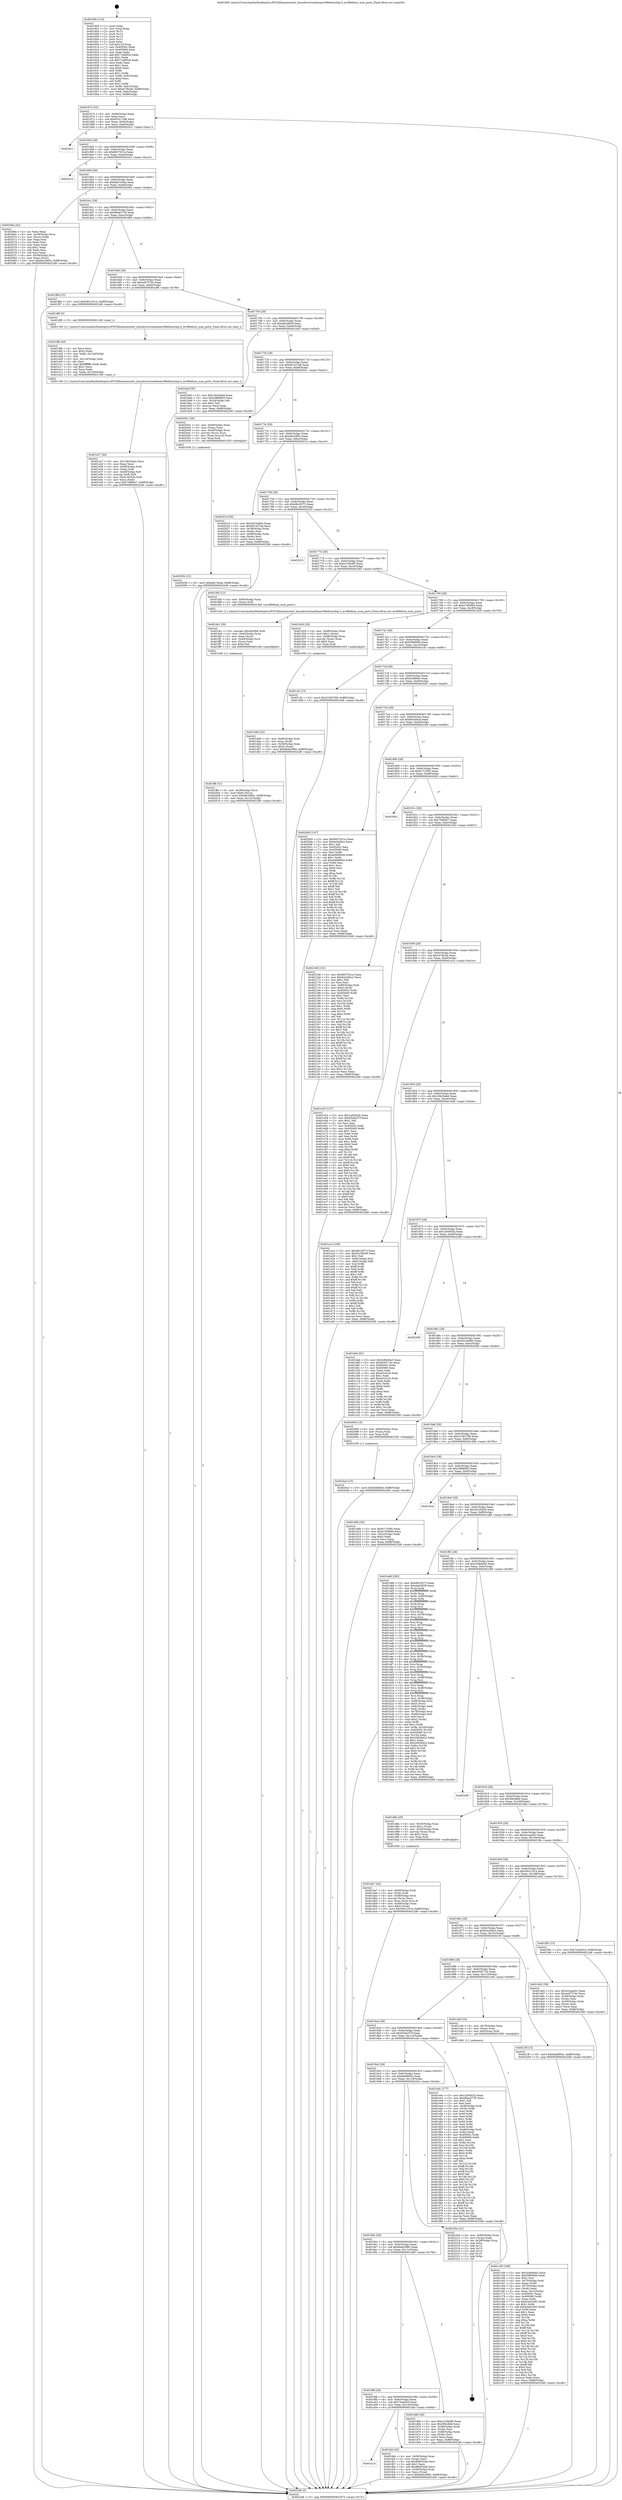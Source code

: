 digraph "0x401600" {
  label = "0x401600 (/mnt/c/Users/mathe/Desktop/tcc/POCII/binaries/extr_linuxdriversnetdsamv88e6xxxchip.h_mv88e6xxx_num_ports_Final-ollvm.out::main(0))"
  labelloc = "t"
  node[shape=record]

  Entry [label="",width=0.3,height=0.3,shape=circle,fillcolor=black,style=filled]
  "0x401674" [label="{
     0x401674 [32]\l
     | [instrs]\l
     &nbsp;&nbsp;0x401674 \<+6\>: mov -0x88(%rbp),%eax\l
     &nbsp;&nbsp;0x40167a \<+2\>: mov %eax,%ecx\l
     &nbsp;&nbsp;0x40167c \<+6\>: sub $0x81817cd8,%ecx\l
     &nbsp;&nbsp;0x401682 \<+6\>: mov %eax,-0x9c(%rbp)\l
     &nbsp;&nbsp;0x401688 \<+6\>: mov %ecx,-0xa0(%rbp)\l
     &nbsp;&nbsp;0x40168e \<+6\>: je 00000000004020c1 \<main+0xac1\>\l
  }"]
  "0x4020c1" [label="{
     0x4020c1\l
  }", style=dashed]
  "0x401694" [label="{
     0x401694 [28]\l
     | [instrs]\l
     &nbsp;&nbsp;0x401694 \<+5\>: jmp 0000000000401699 \<main+0x99\>\l
     &nbsp;&nbsp;0x401699 \<+6\>: mov -0x9c(%rbp),%eax\l
     &nbsp;&nbsp;0x40169f \<+5\>: sub $0x8937021e,%eax\l
     &nbsp;&nbsp;0x4016a4 \<+6\>: mov %eax,-0xa4(%rbp)\l
     &nbsp;&nbsp;0x4016aa \<+6\>: je 00000000004022c2 \<main+0xcc2\>\l
  }"]
  Exit [label="",width=0.3,height=0.3,shape=circle,fillcolor=black,style=filled,peripheries=2]
  "0x4022c2" [label="{
     0x4022c2\l
  }", style=dashed]
  "0x4016b0" [label="{
     0x4016b0 [28]\l
     | [instrs]\l
     &nbsp;&nbsp;0x4016b0 \<+5\>: jmp 00000000004016b5 \<main+0xb5\>\l
     &nbsp;&nbsp;0x4016b5 \<+6\>: mov -0x9c(%rbp),%eax\l
     &nbsp;&nbsp;0x4016bb \<+5\>: sub $0x8ab7a5da,%eax\l
     &nbsp;&nbsp;0x4016c0 \<+6\>: mov %eax,-0xa8(%rbp)\l
     &nbsp;&nbsp;0x4016c6 \<+6\>: je 000000000040206a \<main+0xa6a\>\l
  }"]
  "0x4020a3" [label="{
     0x4020a3 [15]\l
     | [instrs]\l
     &nbsp;&nbsp;0x4020a3 \<+10\>: movl $0xfc5fd6e6,-0x88(%rbp)\l
     &nbsp;&nbsp;0x4020ad \<+5\>: jmp 00000000004022d6 \<main+0xcd6\>\l
  }"]
  "0x40206a" [label="{
     0x40206a [42]\l
     | [instrs]\l
     &nbsp;&nbsp;0x40206a \<+2\>: xor %eax,%eax\l
     &nbsp;&nbsp;0x40206c \<+4\>: mov -0x38(%rbp),%rcx\l
     &nbsp;&nbsp;0x402070 \<+2\>: mov (%rcx),%edx\l
     &nbsp;&nbsp;0x402072 \<+2\>: mov %eax,%esi\l
     &nbsp;&nbsp;0x402074 \<+2\>: sub %edx,%esi\l
     &nbsp;&nbsp;0x402076 \<+2\>: mov %eax,%edx\l
     &nbsp;&nbsp;0x402078 \<+3\>: sub $0x1,%edx\l
     &nbsp;&nbsp;0x40207b \<+2\>: add %edx,%esi\l
     &nbsp;&nbsp;0x40207d \<+2\>: sub %esi,%eax\l
     &nbsp;&nbsp;0x40207f \<+4\>: mov -0x38(%rbp),%rcx\l
     &nbsp;&nbsp;0x402083 \<+2\>: mov %eax,(%rcx)\l
     &nbsp;&nbsp;0x402085 \<+10\>: movl $0xb9c3df5c,-0x88(%rbp)\l
     &nbsp;&nbsp;0x40208f \<+5\>: jmp 00000000004022d6 \<main+0xcd6\>\l
  }"]
  "0x4016cc" [label="{
     0x4016cc [28]\l
     | [instrs]\l
     &nbsp;&nbsp;0x4016cc \<+5\>: jmp 00000000004016d1 \<main+0xd1\>\l
     &nbsp;&nbsp;0x4016d1 \<+6\>: mov -0x9c(%rbp),%eax\l
     &nbsp;&nbsp;0x4016d7 \<+5\>: sub $0x9bea3735,%eax\l
     &nbsp;&nbsp;0x4016dc \<+6\>: mov %eax,-0xac(%rbp)\l
     &nbsp;&nbsp;0x4016e2 \<+6\>: je 0000000000401f8d \<main+0x98d\>\l
  }"]
  "0x40205b" [label="{
     0x40205b [15]\l
     | [instrs]\l
     &nbsp;&nbsp;0x40205b \<+10\>: movl $0x8ab7a5da,-0x88(%rbp)\l
     &nbsp;&nbsp;0x402065 \<+5\>: jmp 00000000004022d6 \<main+0xcd6\>\l
  }"]
  "0x401f8d" [label="{
     0x401f8d [15]\l
     | [instrs]\l
     &nbsp;&nbsp;0x401f8d \<+10\>: movl $0x583c1914,-0x88(%rbp)\l
     &nbsp;&nbsp;0x401f97 \<+5\>: jmp 00000000004022d6 \<main+0xcd6\>\l
  }"]
  "0x4016e8" [label="{
     0x4016e8 [28]\l
     | [instrs]\l
     &nbsp;&nbsp;0x4016e8 \<+5\>: jmp 00000000004016ed \<main+0xed\>\l
     &nbsp;&nbsp;0x4016ed \<+6\>: mov -0x9c(%rbp),%eax\l
     &nbsp;&nbsp;0x4016f3 \<+5\>: sub $0xac8757dc,%eax\l
     &nbsp;&nbsp;0x4016f8 \<+6\>: mov %eax,-0xb0(%rbp)\l
     &nbsp;&nbsp;0x4016fe \<+6\>: je 0000000000401df6 \<main+0x7f6\>\l
  }"]
  "0x401ffe" [label="{
     0x401ffe [31]\l
     | [instrs]\l
     &nbsp;&nbsp;0x401ffe \<+4\>: mov -0x38(%rbp),%rcx\l
     &nbsp;&nbsp;0x402002 \<+6\>: movl $0x0,(%rcx)\l
     &nbsp;&nbsp;0x402008 \<+10\>: movl $0xb9c3df5c,-0x88(%rbp)\l
     &nbsp;&nbsp;0x402012 \<+6\>: mov %eax,-0x12c(%rbp)\l
     &nbsp;&nbsp;0x402018 \<+5\>: jmp 00000000004022d6 \<main+0xcd6\>\l
  }"]
  "0x401df6" [label="{
     0x401df6 [5]\l
     | [instrs]\l
     &nbsp;&nbsp;0x401df6 \<+5\>: call 0000000000401160 \<next_i\>\l
     | [calls]\l
     &nbsp;&nbsp;0x401160 \{1\} (/mnt/c/Users/mathe/Desktop/tcc/POCII/binaries/extr_linuxdriversnetdsamv88e6xxxchip.h_mv88e6xxx_num_ports_Final-ollvm.out::next_i)\l
  }"]
  "0x401704" [label="{
     0x401704 [28]\l
     | [instrs]\l
     &nbsp;&nbsp;0x401704 \<+5\>: jmp 0000000000401709 \<main+0x109\>\l
     &nbsp;&nbsp;0x401709 \<+6\>: mov -0x9c(%rbp),%eax\l
     &nbsp;&nbsp;0x40170f \<+5\>: sub $0xafa2d839,%eax\l
     &nbsp;&nbsp;0x401714 \<+6\>: mov %eax,-0xb4(%rbp)\l
     &nbsp;&nbsp;0x40171a \<+6\>: je 0000000000401baf \<main+0x5af\>\l
  }"]
  "0x401fe1" [label="{
     0x401fe1 [29]\l
     | [instrs]\l
     &nbsp;&nbsp;0x401fe1 \<+10\>: movabs $0x4030b6,%rdi\l
     &nbsp;&nbsp;0x401feb \<+4\>: mov -0x40(%rbp),%rcx\l
     &nbsp;&nbsp;0x401fef \<+2\>: mov %eax,(%rcx)\l
     &nbsp;&nbsp;0x401ff1 \<+4\>: mov -0x40(%rbp),%rcx\l
     &nbsp;&nbsp;0x401ff5 \<+2\>: mov (%rcx),%esi\l
     &nbsp;&nbsp;0x401ff7 \<+2\>: mov $0x0,%al\l
     &nbsp;&nbsp;0x401ff9 \<+5\>: call 0000000000401040 \<printf@plt\>\l
     | [calls]\l
     &nbsp;&nbsp;0x401040 \{1\} (unknown)\l
  }"]
  "0x401baf" [label="{
     0x401baf [30]\l
     | [instrs]\l
     &nbsp;&nbsp;0x401baf \<+5\>: mov $0x16b20abd,%eax\l
     &nbsp;&nbsp;0x401bb4 \<+5\>: mov $0x29886f03,%ecx\l
     &nbsp;&nbsp;0x401bb9 \<+3\>: mov -0x2d(%rbp),%dl\l
     &nbsp;&nbsp;0x401bbc \<+3\>: test $0x1,%dl\l
     &nbsp;&nbsp;0x401bbf \<+3\>: cmovne %ecx,%eax\l
     &nbsp;&nbsp;0x401bc2 \<+6\>: mov %eax,-0x88(%rbp)\l
     &nbsp;&nbsp;0x401bc8 \<+5\>: jmp 00000000004022d6 \<main+0xcd6\>\l
  }"]
  "0x401720" [label="{
     0x401720 [28]\l
     | [instrs]\l
     &nbsp;&nbsp;0x401720 \<+5\>: jmp 0000000000401725 \<main+0x125\>\l
     &nbsp;&nbsp;0x401725 \<+6\>: mov -0x9c(%rbp),%eax\l
     &nbsp;&nbsp;0x40172b \<+5\>: sub $0xb91437a8,%eax\l
     &nbsp;&nbsp;0x401730 \<+6\>: mov %eax,-0xb8(%rbp)\l
     &nbsp;&nbsp;0x401736 \<+6\>: je 0000000000402041 \<main+0xa41\>\l
  }"]
  "0x401a14" [label="{
     0x401a14\l
  }", style=dashed]
  "0x402041" [label="{
     0x402041 [26]\l
     | [instrs]\l
     &nbsp;&nbsp;0x402041 \<+4\>: mov -0x60(%rbp),%rax\l
     &nbsp;&nbsp;0x402045 \<+3\>: mov (%rax),%rax\l
     &nbsp;&nbsp;0x402048 \<+4\>: mov -0x38(%rbp),%rcx\l
     &nbsp;&nbsp;0x40204c \<+3\>: movslq (%rcx),%rcx\l
     &nbsp;&nbsp;0x40204f \<+4\>: mov (%rax,%rcx,8),%rax\l
     &nbsp;&nbsp;0x402053 \<+3\>: mov %rax,%rdi\l
     &nbsp;&nbsp;0x402056 \<+5\>: call 0000000000401030 \<free@plt\>\l
     | [calls]\l
     &nbsp;&nbsp;0x401030 \{1\} (unknown)\l
  }"]
  "0x40173c" [label="{
     0x40173c [28]\l
     | [instrs]\l
     &nbsp;&nbsp;0x40173c \<+5\>: jmp 0000000000401741 \<main+0x141\>\l
     &nbsp;&nbsp;0x401741 \<+6\>: mov -0x9c(%rbp),%eax\l
     &nbsp;&nbsp;0x401747 \<+5\>: sub $0xb9c3df5c,%eax\l
     &nbsp;&nbsp;0x40174c \<+6\>: mov %eax,-0xbc(%rbp)\l
     &nbsp;&nbsp;0x401752 \<+6\>: je 000000000040201d \<main+0xa1d\>\l
  }"]
  "0x401fab" [label="{
     0x401fab [42]\l
     | [instrs]\l
     &nbsp;&nbsp;0x401fab \<+4\>: mov -0x58(%rbp),%rax\l
     &nbsp;&nbsp;0x401faf \<+2\>: mov (%rax),%ecx\l
     &nbsp;&nbsp;0x401fb1 \<+6\>: sub $0xf6b932de,%ecx\l
     &nbsp;&nbsp;0x401fb7 \<+3\>: add $0x1,%ecx\l
     &nbsp;&nbsp;0x401fba \<+6\>: add $0xf6b932de,%ecx\l
     &nbsp;&nbsp;0x401fc0 \<+4\>: mov -0x58(%rbp),%rax\l
     &nbsp;&nbsp;0x401fc4 \<+2\>: mov %ecx,(%rax)\l
     &nbsp;&nbsp;0x401fc6 \<+10\>: movl $0x6bde2960,-0x88(%rbp)\l
     &nbsp;&nbsp;0x401fd0 \<+5\>: jmp 00000000004022d6 \<main+0xcd6\>\l
  }"]
  "0x40201d" [label="{
     0x40201d [36]\l
     | [instrs]\l
     &nbsp;&nbsp;0x40201d \<+5\>: mov $0x2023a683,%eax\l
     &nbsp;&nbsp;0x402022 \<+5\>: mov $0xb91437a8,%ecx\l
     &nbsp;&nbsp;0x402027 \<+4\>: mov -0x38(%rbp),%rdx\l
     &nbsp;&nbsp;0x40202b \<+2\>: mov (%rdx),%esi\l
     &nbsp;&nbsp;0x40202d \<+4\>: mov -0x68(%rbp),%rdx\l
     &nbsp;&nbsp;0x402031 \<+2\>: cmp (%rdx),%esi\l
     &nbsp;&nbsp;0x402033 \<+3\>: cmovl %ecx,%eax\l
     &nbsp;&nbsp;0x402036 \<+6\>: mov %eax,-0x88(%rbp)\l
     &nbsp;&nbsp;0x40203c \<+5\>: jmp 00000000004022d6 \<main+0xcd6\>\l
  }"]
  "0x401758" [label="{
     0x401758 [28]\l
     | [instrs]\l
     &nbsp;&nbsp;0x401758 \<+5\>: jmp 000000000040175d \<main+0x15d\>\l
     &nbsp;&nbsp;0x40175d \<+6\>: mov -0x9c(%rbp),%eax\l
     &nbsp;&nbsp;0x401763 \<+5\>: sub $0xd9c2f373,%eax\l
     &nbsp;&nbsp;0x401768 \<+6\>: mov %eax,-0xc0(%rbp)\l
     &nbsp;&nbsp;0x40176e \<+6\>: je 0000000000402223 \<main+0xc23\>\l
  }"]
  "0x401e27" [label="{
     0x401e27 [44]\l
     | [instrs]\l
     &nbsp;&nbsp;0x401e27 \<+6\>: mov -0x128(%rbp),%ecx\l
     &nbsp;&nbsp;0x401e2d \<+3\>: imul %eax,%ecx\l
     &nbsp;&nbsp;0x401e30 \<+4\>: mov -0x60(%rbp),%rdi\l
     &nbsp;&nbsp;0x401e34 \<+3\>: mov (%rdi),%rdi\l
     &nbsp;&nbsp;0x401e37 \<+4\>: mov -0x58(%rbp),%r8\l
     &nbsp;&nbsp;0x401e3b \<+3\>: movslq (%r8),%r8\l
     &nbsp;&nbsp;0x401e3e \<+4\>: mov (%rdi,%r8,8),%rdi\l
     &nbsp;&nbsp;0x401e42 \<+2\>: mov %ecx,(%rdi)\l
     &nbsp;&nbsp;0x401e44 \<+10\>: movl $0x75880e7,-0x88(%rbp)\l
     &nbsp;&nbsp;0x401e4e \<+5\>: jmp 00000000004022d6 \<main+0xcd6\>\l
  }"]
  "0x402223" [label="{
     0x402223\l
  }", style=dashed]
  "0x401774" [label="{
     0x401774 [28]\l
     | [instrs]\l
     &nbsp;&nbsp;0x401774 \<+5\>: jmp 0000000000401779 \<main+0x179\>\l
     &nbsp;&nbsp;0x401779 \<+6\>: mov -0x9c(%rbp),%eax\l
     &nbsp;&nbsp;0x40177f \<+5\>: sub $0xe120b4f0,%eax\l
     &nbsp;&nbsp;0x401784 \<+6\>: mov %eax,-0xc4(%rbp)\l
     &nbsp;&nbsp;0x40178a \<+6\>: je 0000000000401fd5 \<main+0x9d5\>\l
  }"]
  "0x401dfb" [label="{
     0x401dfb [44]\l
     | [instrs]\l
     &nbsp;&nbsp;0x401dfb \<+2\>: xor %ecx,%ecx\l
     &nbsp;&nbsp;0x401dfd \<+5\>: mov $0x2,%edx\l
     &nbsp;&nbsp;0x401e02 \<+6\>: mov %edx,-0x124(%rbp)\l
     &nbsp;&nbsp;0x401e08 \<+1\>: cltd\l
     &nbsp;&nbsp;0x401e09 \<+6\>: mov -0x124(%rbp),%esi\l
     &nbsp;&nbsp;0x401e0f \<+2\>: idiv %esi\l
     &nbsp;&nbsp;0x401e11 \<+6\>: imul $0xfffffffe,%edx,%edx\l
     &nbsp;&nbsp;0x401e17 \<+3\>: sub $0x1,%ecx\l
     &nbsp;&nbsp;0x401e1a \<+2\>: sub %ecx,%edx\l
     &nbsp;&nbsp;0x401e1c \<+6\>: mov %edx,-0x128(%rbp)\l
     &nbsp;&nbsp;0x401e22 \<+5\>: call 0000000000401160 \<next_i\>\l
     | [calls]\l
     &nbsp;&nbsp;0x401160 \{1\} (/mnt/c/Users/mathe/Desktop/tcc/POCII/binaries/extr_linuxdriversnetdsamv88e6xxxchip.h_mv88e6xxx_num_ports_Final-ollvm.out::next_i)\l
  }"]
  "0x401fd5" [label="{
     0x401fd5 [12]\l
     | [instrs]\l
     &nbsp;&nbsp;0x401fd5 \<+4\>: mov -0x60(%rbp),%rax\l
     &nbsp;&nbsp;0x401fd9 \<+3\>: mov (%rax),%rdi\l
     &nbsp;&nbsp;0x401fdc \<+5\>: call 00000000004015e0 \<mv88e6xxx_num_ports\>\l
     | [calls]\l
     &nbsp;&nbsp;0x4015e0 \{1\} (/mnt/c/Users/mathe/Desktop/tcc/POCII/binaries/extr_linuxdriversnetdsamv88e6xxxchip.h_mv88e6xxx_num_ports_Final-ollvm.out::mv88e6xxx_num_ports)\l
  }"]
  "0x401790" [label="{
     0x401790 [28]\l
     | [instrs]\l
     &nbsp;&nbsp;0x401790 \<+5\>: jmp 0000000000401795 \<main+0x195\>\l
     &nbsp;&nbsp;0x401795 \<+6\>: mov -0x9c(%rbp),%eax\l
     &nbsp;&nbsp;0x40179b \<+5\>: sub $0xe74f3884,%eax\l
     &nbsp;&nbsp;0x4017a0 \<+6\>: mov %eax,-0xc8(%rbp)\l
     &nbsp;&nbsp;0x4017a6 \<+6\>: je 0000000000401d29 \<main+0x729\>\l
  }"]
  "0x401da7" [label="{
     0x401da7 [43]\l
     | [instrs]\l
     &nbsp;&nbsp;0x401da7 \<+4\>: mov -0x60(%rbp),%rdi\l
     &nbsp;&nbsp;0x401dab \<+3\>: mov (%rdi),%rdi\l
     &nbsp;&nbsp;0x401dae \<+4\>: mov -0x58(%rbp),%rcx\l
     &nbsp;&nbsp;0x401db2 \<+3\>: movslq (%rcx),%rcx\l
     &nbsp;&nbsp;0x401db5 \<+4\>: mov %rax,(%rdi,%rcx,8)\l
     &nbsp;&nbsp;0x401db9 \<+4\>: mov -0x48(%rbp),%rax\l
     &nbsp;&nbsp;0x401dbd \<+6\>: movl $0x0,(%rax)\l
     &nbsp;&nbsp;0x401dc3 \<+10\>: movl $0x583c1914,-0x88(%rbp)\l
     &nbsp;&nbsp;0x401dcd \<+5\>: jmp 00000000004022d6 \<main+0xcd6\>\l
  }"]
  "0x401d29" [label="{
     0x401d29 [29]\l
     | [instrs]\l
     &nbsp;&nbsp;0x401d29 \<+4\>: mov -0x68(%rbp),%rax\l
     &nbsp;&nbsp;0x401d2d \<+6\>: movl $0x1,(%rax)\l
     &nbsp;&nbsp;0x401d33 \<+4\>: mov -0x68(%rbp),%rax\l
     &nbsp;&nbsp;0x401d37 \<+3\>: movslq (%rax),%rax\l
     &nbsp;&nbsp;0x401d3a \<+4\>: shl $0x3,%rax\l
     &nbsp;&nbsp;0x401d3e \<+3\>: mov %rax,%rdi\l
     &nbsp;&nbsp;0x401d41 \<+5\>: call 0000000000401050 \<malloc@plt\>\l
     | [calls]\l
     &nbsp;&nbsp;0x401050 \{1\} (unknown)\l
  }"]
  "0x4017ac" [label="{
     0x4017ac [28]\l
     | [instrs]\l
     &nbsp;&nbsp;0x4017ac \<+5\>: jmp 00000000004017b1 \<main+0x1b1\>\l
     &nbsp;&nbsp;0x4017b1 \<+6\>: mov -0x9c(%rbp),%eax\l
     &nbsp;&nbsp;0x4017b7 \<+5\>: sub $0xf3f0666b,%eax\l
     &nbsp;&nbsp;0x4017bc \<+6\>: mov %eax,-0xcc(%rbp)\l
     &nbsp;&nbsp;0x4017c2 \<+6\>: je 0000000000401cfc \<main+0x6fc\>\l
  }"]
  "0x4019f8" [label="{
     0x4019f8 [28]\l
     | [instrs]\l
     &nbsp;&nbsp;0x4019f8 \<+5\>: jmp 00000000004019fd \<main+0x3fd\>\l
     &nbsp;&nbsp;0x4019fd \<+6\>: mov -0x9c(%rbp),%eax\l
     &nbsp;&nbsp;0x401a03 \<+5\>: sub $0x73aa95cf,%eax\l
     &nbsp;&nbsp;0x401a08 \<+6\>: mov %eax,-0x120(%rbp)\l
     &nbsp;&nbsp;0x401a0e \<+6\>: je 0000000000401fab \<main+0x9ab\>\l
  }"]
  "0x401cfc" [label="{
     0x401cfc [15]\l
     | [instrs]\l
     &nbsp;&nbsp;0x401cfc \<+10\>: movl $0x210b3768,-0x88(%rbp)\l
     &nbsp;&nbsp;0x401d06 \<+5\>: jmp 00000000004022d6 \<main+0xcd6\>\l
  }"]
  "0x4017c8" [label="{
     0x4017c8 [28]\l
     | [instrs]\l
     &nbsp;&nbsp;0x4017c8 \<+5\>: jmp 00000000004017cd \<main+0x1cd\>\l
     &nbsp;&nbsp;0x4017cd \<+6\>: mov -0x9c(%rbp),%eax\l
     &nbsp;&nbsp;0x4017d3 \<+5\>: sub $0xfc5fd6e6,%eax\l
     &nbsp;&nbsp;0x4017d8 \<+6\>: mov %eax,-0xd0(%rbp)\l
     &nbsp;&nbsp;0x4017de \<+6\>: je 00000000004020d5 \<main+0xad5\>\l
  }"]
  "0x401d66" [label="{
     0x401d66 [36]\l
     | [instrs]\l
     &nbsp;&nbsp;0x401d66 \<+5\>: mov $0xe120b4f0,%eax\l
     &nbsp;&nbsp;0x401d6b \<+5\>: mov $0x3f6cdbfe,%ecx\l
     &nbsp;&nbsp;0x401d70 \<+4\>: mov -0x58(%rbp),%rdx\l
     &nbsp;&nbsp;0x401d74 \<+2\>: mov (%rdx),%esi\l
     &nbsp;&nbsp;0x401d76 \<+4\>: mov -0x68(%rbp),%rdx\l
     &nbsp;&nbsp;0x401d7a \<+2\>: cmp (%rdx),%esi\l
     &nbsp;&nbsp;0x401d7c \<+3\>: cmovl %ecx,%eax\l
     &nbsp;&nbsp;0x401d7f \<+6\>: mov %eax,-0x88(%rbp)\l
     &nbsp;&nbsp;0x401d85 \<+5\>: jmp 00000000004022d6 \<main+0xcd6\>\l
  }"]
  "0x4020d5" [label="{
     0x4020d5 [147]\l
     | [instrs]\l
     &nbsp;&nbsp;0x4020d5 \<+5\>: mov $0x8937021e,%eax\l
     &nbsp;&nbsp;0x4020da \<+5\>: mov $0xfe3e5bce,%ecx\l
     &nbsp;&nbsp;0x4020df \<+2\>: mov $0x1,%dl\l
     &nbsp;&nbsp;0x4020e1 \<+7\>: mov 0x40505c,%esi\l
     &nbsp;&nbsp;0x4020e8 \<+7\>: mov 0x405060,%edi\l
     &nbsp;&nbsp;0x4020ef \<+3\>: mov %esi,%r8d\l
     &nbsp;&nbsp;0x4020f2 \<+7\>: add $0xa06890d4,%r8d\l
     &nbsp;&nbsp;0x4020f9 \<+4\>: sub $0x1,%r8d\l
     &nbsp;&nbsp;0x4020fd \<+7\>: sub $0xa06890d4,%r8d\l
     &nbsp;&nbsp;0x402104 \<+4\>: imul %r8d,%esi\l
     &nbsp;&nbsp;0x402108 \<+3\>: and $0x1,%esi\l
     &nbsp;&nbsp;0x40210b \<+3\>: cmp $0x0,%esi\l
     &nbsp;&nbsp;0x40210e \<+4\>: sete %r9b\l
     &nbsp;&nbsp;0x402112 \<+3\>: cmp $0xa,%edi\l
     &nbsp;&nbsp;0x402115 \<+4\>: setl %r10b\l
     &nbsp;&nbsp;0x402119 \<+3\>: mov %r9b,%r11b\l
     &nbsp;&nbsp;0x40211c \<+4\>: xor $0xff,%r11b\l
     &nbsp;&nbsp;0x402120 \<+3\>: mov %r10b,%bl\l
     &nbsp;&nbsp;0x402123 \<+3\>: xor $0xff,%bl\l
     &nbsp;&nbsp;0x402126 \<+3\>: xor $0x1,%dl\l
     &nbsp;&nbsp;0x402129 \<+3\>: mov %r11b,%r14b\l
     &nbsp;&nbsp;0x40212c \<+4\>: and $0xff,%r14b\l
     &nbsp;&nbsp;0x402130 \<+3\>: and %dl,%r9b\l
     &nbsp;&nbsp;0x402133 \<+3\>: mov %bl,%r15b\l
     &nbsp;&nbsp;0x402136 \<+4\>: and $0xff,%r15b\l
     &nbsp;&nbsp;0x40213a \<+3\>: and %dl,%r10b\l
     &nbsp;&nbsp;0x40213d \<+3\>: or %r9b,%r14b\l
     &nbsp;&nbsp;0x402140 \<+3\>: or %r10b,%r15b\l
     &nbsp;&nbsp;0x402143 \<+3\>: xor %r15b,%r14b\l
     &nbsp;&nbsp;0x402146 \<+3\>: or %bl,%r11b\l
     &nbsp;&nbsp;0x402149 \<+4\>: xor $0xff,%r11b\l
     &nbsp;&nbsp;0x40214d \<+3\>: or $0x1,%dl\l
     &nbsp;&nbsp;0x402150 \<+3\>: and %dl,%r11b\l
     &nbsp;&nbsp;0x402153 \<+3\>: or %r11b,%r14b\l
     &nbsp;&nbsp;0x402156 \<+4\>: test $0x1,%r14b\l
     &nbsp;&nbsp;0x40215a \<+3\>: cmovne %ecx,%eax\l
     &nbsp;&nbsp;0x40215d \<+6\>: mov %eax,-0x88(%rbp)\l
     &nbsp;&nbsp;0x402163 \<+5\>: jmp 00000000004022d6 \<main+0xcd6\>\l
  }"]
  "0x4017e4" [label="{
     0x4017e4 [28]\l
     | [instrs]\l
     &nbsp;&nbsp;0x4017e4 \<+5\>: jmp 00000000004017e9 \<main+0x1e9\>\l
     &nbsp;&nbsp;0x4017e9 \<+6\>: mov -0x9c(%rbp),%eax\l
     &nbsp;&nbsp;0x4017ef \<+5\>: sub $0xfe3e5bce,%eax\l
     &nbsp;&nbsp;0x4017f4 \<+6\>: mov %eax,-0xd4(%rbp)\l
     &nbsp;&nbsp;0x4017fa \<+6\>: je 0000000000402168 \<main+0xb68\>\l
  }"]
  "0x4019dc" [label="{
     0x4019dc [28]\l
     | [instrs]\l
     &nbsp;&nbsp;0x4019dc \<+5\>: jmp 00000000004019e1 \<main+0x3e1\>\l
     &nbsp;&nbsp;0x4019e1 \<+6\>: mov -0x9c(%rbp),%eax\l
     &nbsp;&nbsp;0x4019e7 \<+5\>: sub $0x6bde2960,%eax\l
     &nbsp;&nbsp;0x4019ec \<+6\>: mov %eax,-0x11c(%rbp)\l
     &nbsp;&nbsp;0x4019f2 \<+6\>: je 0000000000401d66 \<main+0x766\>\l
  }"]
  "0x402168" [label="{
     0x402168 [151]\l
     | [instrs]\l
     &nbsp;&nbsp;0x402168 \<+5\>: mov $0x8937021e,%eax\l
     &nbsp;&nbsp;0x40216d \<+5\>: mov $0x62e20bc2,%ecx\l
     &nbsp;&nbsp;0x402172 \<+2\>: mov $0x1,%dl\l
     &nbsp;&nbsp;0x402174 \<+2\>: xor %esi,%esi\l
     &nbsp;&nbsp;0x402176 \<+4\>: mov -0x80(%rbp),%rdi\l
     &nbsp;&nbsp;0x40217a \<+6\>: movl $0x0,(%rdi)\l
     &nbsp;&nbsp;0x402180 \<+8\>: mov 0x40505c,%r8d\l
     &nbsp;&nbsp;0x402188 \<+8\>: mov 0x405060,%r9d\l
     &nbsp;&nbsp;0x402190 \<+3\>: sub $0x1,%esi\l
     &nbsp;&nbsp;0x402193 \<+3\>: mov %r8d,%r10d\l
     &nbsp;&nbsp;0x402196 \<+3\>: add %esi,%r10d\l
     &nbsp;&nbsp;0x402199 \<+4\>: imul %r10d,%r8d\l
     &nbsp;&nbsp;0x40219d \<+4\>: and $0x1,%r8d\l
     &nbsp;&nbsp;0x4021a1 \<+4\>: cmp $0x0,%r8d\l
     &nbsp;&nbsp;0x4021a5 \<+4\>: sete %r11b\l
     &nbsp;&nbsp;0x4021a9 \<+4\>: cmp $0xa,%r9d\l
     &nbsp;&nbsp;0x4021ad \<+3\>: setl %bl\l
     &nbsp;&nbsp;0x4021b0 \<+3\>: mov %r11b,%r14b\l
     &nbsp;&nbsp;0x4021b3 \<+4\>: xor $0xff,%r14b\l
     &nbsp;&nbsp;0x4021b7 \<+3\>: mov %bl,%r15b\l
     &nbsp;&nbsp;0x4021ba \<+4\>: xor $0xff,%r15b\l
     &nbsp;&nbsp;0x4021be \<+3\>: xor $0x1,%dl\l
     &nbsp;&nbsp;0x4021c1 \<+3\>: mov %r14b,%r12b\l
     &nbsp;&nbsp;0x4021c4 \<+4\>: and $0xff,%r12b\l
     &nbsp;&nbsp;0x4021c8 \<+3\>: and %dl,%r11b\l
     &nbsp;&nbsp;0x4021cb \<+3\>: mov %r15b,%r13b\l
     &nbsp;&nbsp;0x4021ce \<+4\>: and $0xff,%r13b\l
     &nbsp;&nbsp;0x4021d2 \<+2\>: and %dl,%bl\l
     &nbsp;&nbsp;0x4021d4 \<+3\>: or %r11b,%r12b\l
     &nbsp;&nbsp;0x4021d7 \<+3\>: or %bl,%r13b\l
     &nbsp;&nbsp;0x4021da \<+3\>: xor %r13b,%r12b\l
     &nbsp;&nbsp;0x4021dd \<+3\>: or %r15b,%r14b\l
     &nbsp;&nbsp;0x4021e0 \<+4\>: xor $0xff,%r14b\l
     &nbsp;&nbsp;0x4021e4 \<+3\>: or $0x1,%dl\l
     &nbsp;&nbsp;0x4021e7 \<+3\>: and %dl,%r14b\l
     &nbsp;&nbsp;0x4021ea \<+3\>: or %r14b,%r12b\l
     &nbsp;&nbsp;0x4021ed \<+4\>: test $0x1,%r12b\l
     &nbsp;&nbsp;0x4021f1 \<+3\>: cmovne %ecx,%eax\l
     &nbsp;&nbsp;0x4021f4 \<+6\>: mov %eax,-0x88(%rbp)\l
     &nbsp;&nbsp;0x4021fa \<+5\>: jmp 00000000004022d6 \<main+0xcd6\>\l
  }"]
  "0x401800" [label="{
     0x401800 [28]\l
     | [instrs]\l
     &nbsp;&nbsp;0x401800 \<+5\>: jmp 0000000000401805 \<main+0x205\>\l
     &nbsp;&nbsp;0x401805 \<+6\>: mov -0x9c(%rbp),%eax\l
     &nbsp;&nbsp;0x40180b \<+5\>: sub $0x6713595,%eax\l
     &nbsp;&nbsp;0x401810 \<+6\>: mov %eax,-0xd8(%rbp)\l
     &nbsp;&nbsp;0x401816 \<+6\>: je 00000000004020b2 \<main+0xab2\>\l
  }"]
  "0x40220e" [label="{
     0x40220e [21]\l
     | [instrs]\l
     &nbsp;&nbsp;0x40220e \<+4\>: mov -0x80(%rbp),%rax\l
     &nbsp;&nbsp;0x402212 \<+2\>: mov (%rax),%eax\l
     &nbsp;&nbsp;0x402214 \<+4\>: lea -0x28(%rbp),%rsp\l
     &nbsp;&nbsp;0x402218 \<+1\>: pop %rbx\l
     &nbsp;&nbsp;0x402219 \<+2\>: pop %r12\l
     &nbsp;&nbsp;0x40221b \<+2\>: pop %r13\l
     &nbsp;&nbsp;0x40221d \<+2\>: pop %r14\l
     &nbsp;&nbsp;0x40221f \<+2\>: pop %r15\l
     &nbsp;&nbsp;0x402221 \<+1\>: pop %rbp\l
     &nbsp;&nbsp;0x402222 \<+1\>: ret\l
  }"]
  "0x4020b2" [label="{
     0x4020b2\l
  }", style=dashed]
  "0x40181c" [label="{
     0x40181c [28]\l
     | [instrs]\l
     &nbsp;&nbsp;0x40181c \<+5\>: jmp 0000000000401821 \<main+0x221\>\l
     &nbsp;&nbsp;0x401821 \<+6\>: mov -0x9c(%rbp),%eax\l
     &nbsp;&nbsp;0x401827 \<+5\>: sub $0x75880e7,%eax\l
     &nbsp;&nbsp;0x40182c \<+6\>: mov %eax,-0xdc(%rbp)\l
     &nbsp;&nbsp;0x401832 \<+6\>: je 0000000000401e53 \<main+0x853\>\l
  }"]
  "0x4019c0" [label="{
     0x4019c0 [28]\l
     | [instrs]\l
     &nbsp;&nbsp;0x4019c0 \<+5\>: jmp 00000000004019c5 \<main+0x3c5\>\l
     &nbsp;&nbsp;0x4019c5 \<+6\>: mov -0x9c(%rbp),%eax\l
     &nbsp;&nbsp;0x4019cb \<+5\>: sub $0x6ab89f2e,%eax\l
     &nbsp;&nbsp;0x4019d0 \<+6\>: mov %eax,-0x118(%rbp)\l
     &nbsp;&nbsp;0x4019d6 \<+6\>: je 000000000040220e \<main+0xc0e\>\l
  }"]
  "0x401e53" [label="{
     0x401e53 [137]\l
     | [instrs]\l
     &nbsp;&nbsp;0x401e53 \<+5\>: mov $0x1af3d52b,%eax\l
     &nbsp;&nbsp;0x401e58 \<+5\>: mov $0x65db257f,%ecx\l
     &nbsp;&nbsp;0x401e5d \<+2\>: mov $0x1,%dl\l
     &nbsp;&nbsp;0x401e5f \<+2\>: xor %esi,%esi\l
     &nbsp;&nbsp;0x401e61 \<+7\>: mov 0x40505c,%edi\l
     &nbsp;&nbsp;0x401e68 \<+8\>: mov 0x405060,%r8d\l
     &nbsp;&nbsp;0x401e70 \<+3\>: sub $0x1,%esi\l
     &nbsp;&nbsp;0x401e73 \<+3\>: mov %edi,%r9d\l
     &nbsp;&nbsp;0x401e76 \<+3\>: add %esi,%r9d\l
     &nbsp;&nbsp;0x401e79 \<+4\>: imul %r9d,%edi\l
     &nbsp;&nbsp;0x401e7d \<+3\>: and $0x1,%edi\l
     &nbsp;&nbsp;0x401e80 \<+3\>: cmp $0x0,%edi\l
     &nbsp;&nbsp;0x401e83 \<+4\>: sete %r10b\l
     &nbsp;&nbsp;0x401e87 \<+4\>: cmp $0xa,%r8d\l
     &nbsp;&nbsp;0x401e8b \<+4\>: setl %r11b\l
     &nbsp;&nbsp;0x401e8f \<+3\>: mov %r10b,%bl\l
     &nbsp;&nbsp;0x401e92 \<+3\>: xor $0xff,%bl\l
     &nbsp;&nbsp;0x401e95 \<+3\>: mov %r11b,%r14b\l
     &nbsp;&nbsp;0x401e98 \<+4\>: xor $0xff,%r14b\l
     &nbsp;&nbsp;0x401e9c \<+3\>: xor $0x0,%dl\l
     &nbsp;&nbsp;0x401e9f \<+3\>: mov %bl,%r15b\l
     &nbsp;&nbsp;0x401ea2 \<+4\>: and $0x0,%r15b\l
     &nbsp;&nbsp;0x401ea6 \<+3\>: and %dl,%r10b\l
     &nbsp;&nbsp;0x401ea9 \<+3\>: mov %r14b,%r12b\l
     &nbsp;&nbsp;0x401eac \<+4\>: and $0x0,%r12b\l
     &nbsp;&nbsp;0x401eb0 \<+3\>: and %dl,%r11b\l
     &nbsp;&nbsp;0x401eb3 \<+3\>: or %r10b,%r15b\l
     &nbsp;&nbsp;0x401eb6 \<+3\>: or %r11b,%r12b\l
     &nbsp;&nbsp;0x401eb9 \<+3\>: xor %r12b,%r15b\l
     &nbsp;&nbsp;0x401ebc \<+3\>: or %r14b,%bl\l
     &nbsp;&nbsp;0x401ebf \<+3\>: xor $0xff,%bl\l
     &nbsp;&nbsp;0x401ec2 \<+3\>: or $0x0,%dl\l
     &nbsp;&nbsp;0x401ec5 \<+2\>: and %dl,%bl\l
     &nbsp;&nbsp;0x401ec7 \<+3\>: or %bl,%r15b\l
     &nbsp;&nbsp;0x401eca \<+4\>: test $0x1,%r15b\l
     &nbsp;&nbsp;0x401ece \<+3\>: cmovne %ecx,%eax\l
     &nbsp;&nbsp;0x401ed1 \<+6\>: mov %eax,-0x88(%rbp)\l
     &nbsp;&nbsp;0x401ed7 \<+5\>: jmp 00000000004022d6 \<main+0xcd6\>\l
  }"]
  "0x401838" [label="{
     0x401838 [28]\l
     | [instrs]\l
     &nbsp;&nbsp;0x401838 \<+5\>: jmp 000000000040183d \<main+0x23d\>\l
     &nbsp;&nbsp;0x40183d \<+6\>: mov -0x9c(%rbp),%eax\l
     &nbsp;&nbsp;0x401843 \<+5\>: sub $0xe578a3d,%eax\l
     &nbsp;&nbsp;0x401848 \<+6\>: mov %eax,-0xe0(%rbp)\l
     &nbsp;&nbsp;0x40184e \<+6\>: je 0000000000401a1e \<main+0x41e\>\l
  }"]
  "0x401edc" [label="{
     0x401edc [177]\l
     | [instrs]\l
     &nbsp;&nbsp;0x401edc \<+5\>: mov $0x1af3d52b,%eax\l
     &nbsp;&nbsp;0x401ee1 \<+5\>: mov $0x9bea3735,%ecx\l
     &nbsp;&nbsp;0x401ee6 \<+2\>: mov $0x1,%dl\l
     &nbsp;&nbsp;0x401ee8 \<+2\>: xor %esi,%esi\l
     &nbsp;&nbsp;0x401eea \<+4\>: mov -0x48(%rbp),%rdi\l
     &nbsp;&nbsp;0x401eee \<+3\>: mov (%rdi),%r8d\l
     &nbsp;&nbsp;0x401ef1 \<+3\>: mov %esi,%r9d\l
     &nbsp;&nbsp;0x401ef4 \<+3\>: sub %r8d,%r9d\l
     &nbsp;&nbsp;0x401ef7 \<+3\>: mov %esi,%r8d\l
     &nbsp;&nbsp;0x401efa \<+4\>: sub $0x1,%r8d\l
     &nbsp;&nbsp;0x401efe \<+3\>: add %r8d,%r9d\l
     &nbsp;&nbsp;0x401f01 \<+3\>: mov %esi,%r8d\l
     &nbsp;&nbsp;0x401f04 \<+3\>: sub %r9d,%r8d\l
     &nbsp;&nbsp;0x401f07 \<+4\>: mov -0x48(%rbp),%rdi\l
     &nbsp;&nbsp;0x401f0b \<+3\>: mov %r8d,(%rdi)\l
     &nbsp;&nbsp;0x401f0e \<+8\>: mov 0x40505c,%r8d\l
     &nbsp;&nbsp;0x401f16 \<+8\>: mov 0x405060,%r9d\l
     &nbsp;&nbsp;0x401f1e \<+3\>: sub $0x1,%esi\l
     &nbsp;&nbsp;0x401f21 \<+3\>: mov %r8d,%r10d\l
     &nbsp;&nbsp;0x401f24 \<+3\>: add %esi,%r10d\l
     &nbsp;&nbsp;0x401f27 \<+4\>: imul %r10d,%r8d\l
     &nbsp;&nbsp;0x401f2b \<+4\>: and $0x1,%r8d\l
     &nbsp;&nbsp;0x401f2f \<+4\>: cmp $0x0,%r8d\l
     &nbsp;&nbsp;0x401f33 \<+4\>: sete %r11b\l
     &nbsp;&nbsp;0x401f37 \<+4\>: cmp $0xa,%r9d\l
     &nbsp;&nbsp;0x401f3b \<+3\>: setl %bl\l
     &nbsp;&nbsp;0x401f3e \<+3\>: mov %r11b,%r14b\l
     &nbsp;&nbsp;0x401f41 \<+4\>: xor $0xff,%r14b\l
     &nbsp;&nbsp;0x401f45 \<+3\>: mov %bl,%r15b\l
     &nbsp;&nbsp;0x401f48 \<+4\>: xor $0xff,%r15b\l
     &nbsp;&nbsp;0x401f4c \<+3\>: xor $0x0,%dl\l
     &nbsp;&nbsp;0x401f4f \<+3\>: mov %r14b,%r12b\l
     &nbsp;&nbsp;0x401f52 \<+4\>: and $0x0,%r12b\l
     &nbsp;&nbsp;0x401f56 \<+3\>: and %dl,%r11b\l
     &nbsp;&nbsp;0x401f59 \<+3\>: mov %r15b,%r13b\l
     &nbsp;&nbsp;0x401f5c \<+4\>: and $0x0,%r13b\l
     &nbsp;&nbsp;0x401f60 \<+2\>: and %dl,%bl\l
     &nbsp;&nbsp;0x401f62 \<+3\>: or %r11b,%r12b\l
     &nbsp;&nbsp;0x401f65 \<+3\>: or %bl,%r13b\l
     &nbsp;&nbsp;0x401f68 \<+3\>: xor %r13b,%r12b\l
     &nbsp;&nbsp;0x401f6b \<+3\>: or %r15b,%r14b\l
     &nbsp;&nbsp;0x401f6e \<+4\>: xor $0xff,%r14b\l
     &nbsp;&nbsp;0x401f72 \<+3\>: or $0x0,%dl\l
     &nbsp;&nbsp;0x401f75 \<+3\>: and %dl,%r14b\l
     &nbsp;&nbsp;0x401f78 \<+3\>: or %r14b,%r12b\l
     &nbsp;&nbsp;0x401f7b \<+4\>: test $0x1,%r12b\l
     &nbsp;&nbsp;0x401f7f \<+3\>: cmovne %ecx,%eax\l
     &nbsp;&nbsp;0x401f82 \<+6\>: mov %eax,-0x88(%rbp)\l
     &nbsp;&nbsp;0x401f88 \<+5\>: jmp 00000000004022d6 \<main+0xcd6\>\l
  }"]
  "0x401a1e" [label="{
     0x401a1e [106]\l
     | [instrs]\l
     &nbsp;&nbsp;0x401a1e \<+5\>: mov $0xd9c2f373,%eax\l
     &nbsp;&nbsp;0x401a23 \<+5\>: mov $0x2b1f3d39,%ecx\l
     &nbsp;&nbsp;0x401a28 \<+2\>: mov $0x1,%dl\l
     &nbsp;&nbsp;0x401a2a \<+7\>: mov -0x82(%rbp),%sil\l
     &nbsp;&nbsp;0x401a31 \<+7\>: mov -0x81(%rbp),%dil\l
     &nbsp;&nbsp;0x401a38 \<+3\>: mov %sil,%r8b\l
     &nbsp;&nbsp;0x401a3b \<+4\>: xor $0xff,%r8b\l
     &nbsp;&nbsp;0x401a3f \<+3\>: mov %dil,%r9b\l
     &nbsp;&nbsp;0x401a42 \<+4\>: xor $0xff,%r9b\l
     &nbsp;&nbsp;0x401a46 \<+3\>: xor $0x1,%dl\l
     &nbsp;&nbsp;0x401a49 \<+3\>: mov %r8b,%r10b\l
     &nbsp;&nbsp;0x401a4c \<+4\>: and $0xff,%r10b\l
     &nbsp;&nbsp;0x401a50 \<+3\>: and %dl,%sil\l
     &nbsp;&nbsp;0x401a53 \<+3\>: mov %r9b,%r11b\l
     &nbsp;&nbsp;0x401a56 \<+4\>: and $0xff,%r11b\l
     &nbsp;&nbsp;0x401a5a \<+3\>: and %dl,%dil\l
     &nbsp;&nbsp;0x401a5d \<+3\>: or %sil,%r10b\l
     &nbsp;&nbsp;0x401a60 \<+3\>: or %dil,%r11b\l
     &nbsp;&nbsp;0x401a63 \<+3\>: xor %r11b,%r10b\l
     &nbsp;&nbsp;0x401a66 \<+3\>: or %r9b,%r8b\l
     &nbsp;&nbsp;0x401a69 \<+4\>: xor $0xff,%r8b\l
     &nbsp;&nbsp;0x401a6d \<+3\>: or $0x1,%dl\l
     &nbsp;&nbsp;0x401a70 \<+3\>: and %dl,%r8b\l
     &nbsp;&nbsp;0x401a73 \<+3\>: or %r8b,%r10b\l
     &nbsp;&nbsp;0x401a76 \<+4\>: test $0x1,%r10b\l
     &nbsp;&nbsp;0x401a7a \<+3\>: cmovne %ecx,%eax\l
     &nbsp;&nbsp;0x401a7d \<+6\>: mov %eax,-0x88(%rbp)\l
     &nbsp;&nbsp;0x401a83 \<+5\>: jmp 00000000004022d6 \<main+0xcd6\>\l
  }"]
  "0x401854" [label="{
     0x401854 [28]\l
     | [instrs]\l
     &nbsp;&nbsp;0x401854 \<+5\>: jmp 0000000000401859 \<main+0x259\>\l
     &nbsp;&nbsp;0x401859 \<+6\>: mov -0x9c(%rbp),%eax\l
     &nbsp;&nbsp;0x40185f \<+5\>: sub $0x16b20abd,%eax\l
     &nbsp;&nbsp;0x401864 \<+6\>: mov %eax,-0xe4(%rbp)\l
     &nbsp;&nbsp;0x40186a \<+6\>: je 0000000000401beb \<main+0x5eb\>\l
  }"]
  "0x4022d6" [label="{
     0x4022d6 [5]\l
     | [instrs]\l
     &nbsp;&nbsp;0x4022d6 \<+5\>: jmp 0000000000401674 \<main+0x74\>\l
  }"]
  "0x401600" [label="{
     0x401600 [116]\l
     | [instrs]\l
     &nbsp;&nbsp;0x401600 \<+1\>: push %rbp\l
     &nbsp;&nbsp;0x401601 \<+3\>: mov %rsp,%rbp\l
     &nbsp;&nbsp;0x401604 \<+2\>: push %r15\l
     &nbsp;&nbsp;0x401606 \<+2\>: push %r14\l
     &nbsp;&nbsp;0x401608 \<+2\>: push %r13\l
     &nbsp;&nbsp;0x40160a \<+2\>: push %r12\l
     &nbsp;&nbsp;0x40160c \<+1\>: push %rbx\l
     &nbsp;&nbsp;0x40160d \<+7\>: sub $0x118,%rsp\l
     &nbsp;&nbsp;0x401614 \<+7\>: mov 0x40505c,%eax\l
     &nbsp;&nbsp;0x40161b \<+7\>: mov 0x405060,%ecx\l
     &nbsp;&nbsp;0x401622 \<+2\>: mov %eax,%edx\l
     &nbsp;&nbsp;0x401624 \<+6\>: add $0x71bdf3c6,%edx\l
     &nbsp;&nbsp;0x40162a \<+3\>: sub $0x1,%edx\l
     &nbsp;&nbsp;0x40162d \<+6\>: sub $0x71bdf3c6,%edx\l
     &nbsp;&nbsp;0x401633 \<+3\>: imul %edx,%eax\l
     &nbsp;&nbsp;0x401636 \<+3\>: and $0x1,%eax\l
     &nbsp;&nbsp;0x401639 \<+3\>: cmp $0x0,%eax\l
     &nbsp;&nbsp;0x40163c \<+4\>: sete %r8b\l
     &nbsp;&nbsp;0x401640 \<+4\>: and $0x1,%r8b\l
     &nbsp;&nbsp;0x401644 \<+7\>: mov %r8b,-0x82(%rbp)\l
     &nbsp;&nbsp;0x40164b \<+3\>: cmp $0xa,%ecx\l
     &nbsp;&nbsp;0x40164e \<+4\>: setl %r8b\l
     &nbsp;&nbsp;0x401652 \<+4\>: and $0x1,%r8b\l
     &nbsp;&nbsp;0x401656 \<+7\>: mov %r8b,-0x81(%rbp)\l
     &nbsp;&nbsp;0x40165d \<+10\>: movl $0xe578a3d,-0x88(%rbp)\l
     &nbsp;&nbsp;0x401667 \<+6\>: mov %edi,-0x8c(%rbp)\l
     &nbsp;&nbsp;0x40166d \<+7\>: mov %rsi,-0x98(%rbp)\l
  }"]
  "0x401d46" [label="{
     0x401d46 [32]\l
     | [instrs]\l
     &nbsp;&nbsp;0x401d46 \<+4\>: mov -0x60(%rbp),%rdi\l
     &nbsp;&nbsp;0x401d4a \<+3\>: mov %rax,(%rdi)\l
     &nbsp;&nbsp;0x401d4d \<+4\>: mov -0x58(%rbp),%rax\l
     &nbsp;&nbsp;0x401d51 \<+6\>: movl $0x0,(%rax)\l
     &nbsp;&nbsp;0x401d57 \<+10\>: movl $0x6bde2960,-0x88(%rbp)\l
     &nbsp;&nbsp;0x401d61 \<+5\>: jmp 00000000004022d6 \<main+0xcd6\>\l
  }"]
  "0x401beb" [label="{
     0x401beb [91]\l
     | [instrs]\l
     &nbsp;&nbsp;0x401beb \<+5\>: mov $0x3c6b00a5,%eax\l
     &nbsp;&nbsp;0x401bf0 \<+5\>: mov $0x635f172e,%ecx\l
     &nbsp;&nbsp;0x401bf5 \<+7\>: mov 0x40505c,%edx\l
     &nbsp;&nbsp;0x401bfc \<+7\>: mov 0x405060,%esi\l
     &nbsp;&nbsp;0x401c03 \<+2\>: mov %edx,%edi\l
     &nbsp;&nbsp;0x401c05 \<+6\>: sub $0xe016c24,%edi\l
     &nbsp;&nbsp;0x401c0b \<+3\>: sub $0x1,%edi\l
     &nbsp;&nbsp;0x401c0e \<+6\>: add $0xe016c24,%edi\l
     &nbsp;&nbsp;0x401c14 \<+3\>: imul %edi,%edx\l
     &nbsp;&nbsp;0x401c17 \<+3\>: and $0x1,%edx\l
     &nbsp;&nbsp;0x401c1a \<+3\>: cmp $0x0,%edx\l
     &nbsp;&nbsp;0x401c1d \<+4\>: sete %r8b\l
     &nbsp;&nbsp;0x401c21 \<+3\>: cmp $0xa,%esi\l
     &nbsp;&nbsp;0x401c24 \<+4\>: setl %r9b\l
     &nbsp;&nbsp;0x401c28 \<+3\>: mov %r8b,%r10b\l
     &nbsp;&nbsp;0x401c2b \<+3\>: and %r9b,%r10b\l
     &nbsp;&nbsp;0x401c2e \<+3\>: xor %r9b,%r8b\l
     &nbsp;&nbsp;0x401c31 \<+3\>: or %r8b,%r10b\l
     &nbsp;&nbsp;0x401c34 \<+4\>: test $0x1,%r10b\l
     &nbsp;&nbsp;0x401c38 \<+3\>: cmovne %ecx,%eax\l
     &nbsp;&nbsp;0x401c3b \<+6\>: mov %eax,-0x88(%rbp)\l
     &nbsp;&nbsp;0x401c41 \<+5\>: jmp 00000000004022d6 \<main+0xcd6\>\l
  }"]
  "0x401870" [label="{
     0x401870 [28]\l
     | [instrs]\l
     &nbsp;&nbsp;0x401870 \<+5\>: jmp 0000000000401875 \<main+0x275\>\l
     &nbsp;&nbsp;0x401875 \<+6\>: mov -0x9c(%rbp),%eax\l
     &nbsp;&nbsp;0x40187b \<+5\>: sub $0x1af3d52b,%eax\l
     &nbsp;&nbsp;0x401880 \<+6\>: mov %eax,-0xe8(%rbp)\l
     &nbsp;&nbsp;0x401886 \<+6\>: je 0000000000402298 \<main+0xc98\>\l
  }"]
  "0x401c56" [label="{
     0x401c56 [166]\l
     | [instrs]\l
     &nbsp;&nbsp;0x401c56 \<+5\>: mov $0x3c6b00a5,%ecx\l
     &nbsp;&nbsp;0x401c5b \<+5\>: mov $0xf3f0666b,%edx\l
     &nbsp;&nbsp;0x401c60 \<+3\>: mov $0x1,%sil\l
     &nbsp;&nbsp;0x401c63 \<+4\>: mov -0x70(%rbp),%rdi\l
     &nbsp;&nbsp;0x401c67 \<+2\>: mov %eax,(%rdi)\l
     &nbsp;&nbsp;0x401c69 \<+4\>: mov -0x70(%rbp),%rdi\l
     &nbsp;&nbsp;0x401c6d \<+2\>: mov (%rdi),%eax\l
     &nbsp;&nbsp;0x401c6f \<+3\>: mov %eax,-0x2c(%rbp)\l
     &nbsp;&nbsp;0x401c72 \<+7\>: mov 0x40505c,%eax\l
     &nbsp;&nbsp;0x401c79 \<+8\>: mov 0x405060,%r8d\l
     &nbsp;&nbsp;0x401c81 \<+3\>: mov %eax,%r9d\l
     &nbsp;&nbsp;0x401c84 \<+7\>: sub $0xb2eb3283,%r9d\l
     &nbsp;&nbsp;0x401c8b \<+4\>: sub $0x1,%r9d\l
     &nbsp;&nbsp;0x401c8f \<+7\>: add $0xb2eb3283,%r9d\l
     &nbsp;&nbsp;0x401c96 \<+4\>: imul %r9d,%eax\l
     &nbsp;&nbsp;0x401c9a \<+3\>: and $0x1,%eax\l
     &nbsp;&nbsp;0x401c9d \<+3\>: cmp $0x0,%eax\l
     &nbsp;&nbsp;0x401ca0 \<+4\>: sete %r10b\l
     &nbsp;&nbsp;0x401ca4 \<+4\>: cmp $0xa,%r8d\l
     &nbsp;&nbsp;0x401ca8 \<+4\>: setl %r11b\l
     &nbsp;&nbsp;0x401cac \<+3\>: mov %r10b,%bl\l
     &nbsp;&nbsp;0x401caf \<+3\>: xor $0xff,%bl\l
     &nbsp;&nbsp;0x401cb2 \<+3\>: mov %r11b,%r14b\l
     &nbsp;&nbsp;0x401cb5 \<+4\>: xor $0xff,%r14b\l
     &nbsp;&nbsp;0x401cb9 \<+4\>: xor $0x0,%sil\l
     &nbsp;&nbsp;0x401cbd \<+3\>: mov %bl,%r15b\l
     &nbsp;&nbsp;0x401cc0 \<+4\>: and $0x0,%r15b\l
     &nbsp;&nbsp;0x401cc4 \<+3\>: and %sil,%r10b\l
     &nbsp;&nbsp;0x401cc7 \<+3\>: mov %r14b,%r12b\l
     &nbsp;&nbsp;0x401cca \<+4\>: and $0x0,%r12b\l
     &nbsp;&nbsp;0x401cce \<+3\>: and %sil,%r11b\l
     &nbsp;&nbsp;0x401cd1 \<+3\>: or %r10b,%r15b\l
     &nbsp;&nbsp;0x401cd4 \<+3\>: or %r11b,%r12b\l
     &nbsp;&nbsp;0x401cd7 \<+3\>: xor %r12b,%r15b\l
     &nbsp;&nbsp;0x401cda \<+3\>: or %r14b,%bl\l
     &nbsp;&nbsp;0x401cdd \<+3\>: xor $0xff,%bl\l
     &nbsp;&nbsp;0x401ce0 \<+4\>: or $0x0,%sil\l
     &nbsp;&nbsp;0x401ce4 \<+3\>: and %sil,%bl\l
     &nbsp;&nbsp;0x401ce7 \<+3\>: or %bl,%r15b\l
     &nbsp;&nbsp;0x401cea \<+4\>: test $0x1,%r15b\l
     &nbsp;&nbsp;0x401cee \<+3\>: cmovne %edx,%ecx\l
     &nbsp;&nbsp;0x401cf1 \<+6\>: mov %ecx,-0x88(%rbp)\l
     &nbsp;&nbsp;0x401cf7 \<+5\>: jmp 00000000004022d6 \<main+0xcd6\>\l
  }"]
  "0x402298" [label="{
     0x402298\l
  }", style=dashed]
  "0x40188c" [label="{
     0x40188c [28]\l
     | [instrs]\l
     &nbsp;&nbsp;0x40188c \<+5\>: jmp 0000000000401891 \<main+0x291\>\l
     &nbsp;&nbsp;0x401891 \<+6\>: mov -0x9c(%rbp),%eax\l
     &nbsp;&nbsp;0x401897 \<+5\>: sub $0x2023a683,%eax\l
     &nbsp;&nbsp;0x40189c \<+6\>: mov %eax,-0xec(%rbp)\l
     &nbsp;&nbsp;0x4018a2 \<+6\>: je 0000000000402094 \<main+0xa94\>\l
  }"]
  "0x4019a4" [label="{
     0x4019a4 [28]\l
     | [instrs]\l
     &nbsp;&nbsp;0x4019a4 \<+5\>: jmp 00000000004019a9 \<main+0x3a9\>\l
     &nbsp;&nbsp;0x4019a9 \<+6\>: mov -0x9c(%rbp),%eax\l
     &nbsp;&nbsp;0x4019af \<+5\>: sub $0x65db257f,%eax\l
     &nbsp;&nbsp;0x4019b4 \<+6\>: mov %eax,-0x114(%rbp)\l
     &nbsp;&nbsp;0x4019ba \<+6\>: je 0000000000401edc \<main+0x8dc\>\l
  }"]
  "0x402094" [label="{
     0x402094 [15]\l
     | [instrs]\l
     &nbsp;&nbsp;0x402094 \<+4\>: mov -0x60(%rbp),%rax\l
     &nbsp;&nbsp;0x402098 \<+3\>: mov (%rax),%rax\l
     &nbsp;&nbsp;0x40209b \<+3\>: mov %rax,%rdi\l
     &nbsp;&nbsp;0x40209e \<+5\>: call 0000000000401030 \<free@plt\>\l
     | [calls]\l
     &nbsp;&nbsp;0x401030 \{1\} (unknown)\l
  }"]
  "0x4018a8" [label="{
     0x4018a8 [28]\l
     | [instrs]\l
     &nbsp;&nbsp;0x4018a8 \<+5\>: jmp 00000000004018ad \<main+0x2ad\>\l
     &nbsp;&nbsp;0x4018ad \<+6\>: mov -0x9c(%rbp),%eax\l
     &nbsp;&nbsp;0x4018b3 \<+5\>: sub $0x210b3768,%eax\l
     &nbsp;&nbsp;0x4018b8 \<+6\>: mov %eax,-0xf0(%rbp)\l
     &nbsp;&nbsp;0x4018be \<+6\>: je 0000000000401d0b \<main+0x70b\>\l
  }"]
  "0x401c46" [label="{
     0x401c46 [16]\l
     | [instrs]\l
     &nbsp;&nbsp;0x401c46 \<+4\>: mov -0x78(%rbp),%rax\l
     &nbsp;&nbsp;0x401c4a \<+3\>: mov (%rax),%rax\l
     &nbsp;&nbsp;0x401c4d \<+4\>: mov 0x8(%rax),%rdi\l
     &nbsp;&nbsp;0x401c51 \<+5\>: call 0000000000401060 \<atoi@plt\>\l
     | [calls]\l
     &nbsp;&nbsp;0x401060 \{1\} (unknown)\l
  }"]
  "0x401d0b" [label="{
     0x401d0b [30]\l
     | [instrs]\l
     &nbsp;&nbsp;0x401d0b \<+5\>: mov $0x6713595,%eax\l
     &nbsp;&nbsp;0x401d10 \<+5\>: mov $0xe74f3884,%ecx\l
     &nbsp;&nbsp;0x401d15 \<+3\>: mov -0x2c(%rbp),%edx\l
     &nbsp;&nbsp;0x401d18 \<+3\>: cmp $0x0,%edx\l
     &nbsp;&nbsp;0x401d1b \<+3\>: cmove %ecx,%eax\l
     &nbsp;&nbsp;0x401d1e \<+6\>: mov %eax,-0x88(%rbp)\l
     &nbsp;&nbsp;0x401d24 \<+5\>: jmp 00000000004022d6 \<main+0xcd6\>\l
  }"]
  "0x4018c4" [label="{
     0x4018c4 [28]\l
     | [instrs]\l
     &nbsp;&nbsp;0x4018c4 \<+5\>: jmp 00000000004018c9 \<main+0x2c9\>\l
     &nbsp;&nbsp;0x4018c9 \<+6\>: mov -0x9c(%rbp),%eax\l
     &nbsp;&nbsp;0x4018cf \<+5\>: sub $0x29886f03,%eax\l
     &nbsp;&nbsp;0x4018d4 \<+6\>: mov %eax,-0xf4(%rbp)\l
     &nbsp;&nbsp;0x4018da \<+6\>: je 0000000000401bcd \<main+0x5cd\>\l
  }"]
  "0x401988" [label="{
     0x401988 [28]\l
     | [instrs]\l
     &nbsp;&nbsp;0x401988 \<+5\>: jmp 000000000040198d \<main+0x38d\>\l
     &nbsp;&nbsp;0x40198d \<+6\>: mov -0x9c(%rbp),%eax\l
     &nbsp;&nbsp;0x401993 \<+5\>: sub $0x635f172e,%eax\l
     &nbsp;&nbsp;0x401998 \<+6\>: mov %eax,-0x110(%rbp)\l
     &nbsp;&nbsp;0x40199e \<+6\>: je 0000000000401c46 \<main+0x646\>\l
  }"]
  "0x401bcd" [label="{
     0x401bcd\l
  }", style=dashed]
  "0x4018e0" [label="{
     0x4018e0 [28]\l
     | [instrs]\l
     &nbsp;&nbsp;0x4018e0 \<+5\>: jmp 00000000004018e5 \<main+0x2e5\>\l
     &nbsp;&nbsp;0x4018e5 \<+6\>: mov -0x9c(%rbp),%eax\l
     &nbsp;&nbsp;0x4018eb \<+5\>: sub $0x2b1f3d39,%eax\l
     &nbsp;&nbsp;0x4018f0 \<+6\>: mov %eax,-0xf8(%rbp)\l
     &nbsp;&nbsp;0x4018f6 \<+6\>: je 0000000000401a88 \<main+0x488\>\l
  }"]
  "0x4021ff" [label="{
     0x4021ff [15]\l
     | [instrs]\l
     &nbsp;&nbsp;0x4021ff \<+10\>: movl $0x6ab89f2e,-0x88(%rbp)\l
     &nbsp;&nbsp;0x402209 \<+5\>: jmp 00000000004022d6 \<main+0xcd6\>\l
  }"]
  "0x401a88" [label="{
     0x401a88 [295]\l
     | [instrs]\l
     &nbsp;&nbsp;0x401a88 \<+5\>: mov $0xd9c2f373,%eax\l
     &nbsp;&nbsp;0x401a8d \<+5\>: mov $0xafa2d839,%ecx\l
     &nbsp;&nbsp;0x401a92 \<+3\>: mov %rsp,%rdx\l
     &nbsp;&nbsp;0x401a95 \<+4\>: add $0xfffffffffffffff0,%rdx\l
     &nbsp;&nbsp;0x401a99 \<+3\>: mov %rdx,%rsp\l
     &nbsp;&nbsp;0x401a9c \<+4\>: mov %rdx,-0x80(%rbp)\l
     &nbsp;&nbsp;0x401aa0 \<+3\>: mov %rsp,%rdx\l
     &nbsp;&nbsp;0x401aa3 \<+4\>: add $0xfffffffffffffff0,%rdx\l
     &nbsp;&nbsp;0x401aa7 \<+3\>: mov %rdx,%rsp\l
     &nbsp;&nbsp;0x401aaa \<+3\>: mov %rsp,%rsi\l
     &nbsp;&nbsp;0x401aad \<+4\>: add $0xfffffffffffffff0,%rsi\l
     &nbsp;&nbsp;0x401ab1 \<+3\>: mov %rsi,%rsp\l
     &nbsp;&nbsp;0x401ab4 \<+4\>: mov %rsi,-0x78(%rbp)\l
     &nbsp;&nbsp;0x401ab8 \<+3\>: mov %rsp,%rsi\l
     &nbsp;&nbsp;0x401abb \<+4\>: add $0xfffffffffffffff0,%rsi\l
     &nbsp;&nbsp;0x401abf \<+3\>: mov %rsi,%rsp\l
     &nbsp;&nbsp;0x401ac2 \<+4\>: mov %rsi,-0x70(%rbp)\l
     &nbsp;&nbsp;0x401ac6 \<+3\>: mov %rsp,%rsi\l
     &nbsp;&nbsp;0x401ac9 \<+4\>: add $0xfffffffffffffff0,%rsi\l
     &nbsp;&nbsp;0x401acd \<+3\>: mov %rsi,%rsp\l
     &nbsp;&nbsp;0x401ad0 \<+4\>: mov %rsi,-0x68(%rbp)\l
     &nbsp;&nbsp;0x401ad4 \<+3\>: mov %rsp,%rsi\l
     &nbsp;&nbsp;0x401ad7 \<+4\>: add $0xfffffffffffffff0,%rsi\l
     &nbsp;&nbsp;0x401adb \<+3\>: mov %rsi,%rsp\l
     &nbsp;&nbsp;0x401ade \<+4\>: mov %rsi,-0x60(%rbp)\l
     &nbsp;&nbsp;0x401ae2 \<+3\>: mov %rsp,%rsi\l
     &nbsp;&nbsp;0x401ae5 \<+4\>: add $0xfffffffffffffff0,%rsi\l
     &nbsp;&nbsp;0x401ae9 \<+3\>: mov %rsi,%rsp\l
     &nbsp;&nbsp;0x401aec \<+4\>: mov %rsi,-0x58(%rbp)\l
     &nbsp;&nbsp;0x401af0 \<+3\>: mov %rsp,%rsi\l
     &nbsp;&nbsp;0x401af3 \<+4\>: add $0xfffffffffffffff0,%rsi\l
     &nbsp;&nbsp;0x401af7 \<+3\>: mov %rsi,%rsp\l
     &nbsp;&nbsp;0x401afa \<+4\>: mov %rsi,-0x50(%rbp)\l
     &nbsp;&nbsp;0x401afe \<+3\>: mov %rsp,%rsi\l
     &nbsp;&nbsp;0x401b01 \<+4\>: add $0xfffffffffffffff0,%rsi\l
     &nbsp;&nbsp;0x401b05 \<+3\>: mov %rsi,%rsp\l
     &nbsp;&nbsp;0x401b08 \<+4\>: mov %rsi,-0x48(%rbp)\l
     &nbsp;&nbsp;0x401b0c \<+3\>: mov %rsp,%rsi\l
     &nbsp;&nbsp;0x401b0f \<+4\>: add $0xfffffffffffffff0,%rsi\l
     &nbsp;&nbsp;0x401b13 \<+3\>: mov %rsi,%rsp\l
     &nbsp;&nbsp;0x401b16 \<+4\>: mov %rsi,-0x40(%rbp)\l
     &nbsp;&nbsp;0x401b1a \<+3\>: mov %rsp,%rsi\l
     &nbsp;&nbsp;0x401b1d \<+4\>: add $0xfffffffffffffff0,%rsi\l
     &nbsp;&nbsp;0x401b21 \<+3\>: mov %rsi,%rsp\l
     &nbsp;&nbsp;0x401b24 \<+4\>: mov %rsi,-0x38(%rbp)\l
     &nbsp;&nbsp;0x401b28 \<+4\>: mov -0x80(%rbp),%rsi\l
     &nbsp;&nbsp;0x401b2c \<+6\>: movl $0x0,(%rsi)\l
     &nbsp;&nbsp;0x401b32 \<+6\>: mov -0x8c(%rbp),%edi\l
     &nbsp;&nbsp;0x401b38 \<+2\>: mov %edi,(%rdx)\l
     &nbsp;&nbsp;0x401b3a \<+4\>: mov -0x78(%rbp),%rsi\l
     &nbsp;&nbsp;0x401b3e \<+7\>: mov -0x98(%rbp),%r8\l
     &nbsp;&nbsp;0x401b45 \<+3\>: mov %r8,(%rsi)\l
     &nbsp;&nbsp;0x401b48 \<+3\>: cmpl $0x2,(%rdx)\l
     &nbsp;&nbsp;0x401b4b \<+4\>: setne %r9b\l
     &nbsp;&nbsp;0x401b4f \<+4\>: and $0x1,%r9b\l
     &nbsp;&nbsp;0x401b53 \<+4\>: mov %r9b,-0x2d(%rbp)\l
     &nbsp;&nbsp;0x401b57 \<+8\>: mov 0x40505c,%r10d\l
     &nbsp;&nbsp;0x401b5f \<+8\>: mov 0x405060,%r11d\l
     &nbsp;&nbsp;0x401b67 \<+3\>: mov %r10d,%ebx\l
     &nbsp;&nbsp;0x401b6a \<+6\>: add $0x20636d22,%ebx\l
     &nbsp;&nbsp;0x401b70 \<+3\>: sub $0x1,%ebx\l
     &nbsp;&nbsp;0x401b73 \<+6\>: sub $0x20636d22,%ebx\l
     &nbsp;&nbsp;0x401b79 \<+4\>: imul %ebx,%r10d\l
     &nbsp;&nbsp;0x401b7d \<+4\>: and $0x1,%r10d\l
     &nbsp;&nbsp;0x401b81 \<+4\>: cmp $0x0,%r10d\l
     &nbsp;&nbsp;0x401b85 \<+4\>: sete %r9b\l
     &nbsp;&nbsp;0x401b89 \<+4\>: cmp $0xa,%r11d\l
     &nbsp;&nbsp;0x401b8d \<+4\>: setl %r14b\l
     &nbsp;&nbsp;0x401b91 \<+3\>: mov %r9b,%r15b\l
     &nbsp;&nbsp;0x401b94 \<+3\>: and %r14b,%r15b\l
     &nbsp;&nbsp;0x401b97 \<+3\>: xor %r14b,%r9b\l
     &nbsp;&nbsp;0x401b9a \<+3\>: or %r9b,%r15b\l
     &nbsp;&nbsp;0x401b9d \<+4\>: test $0x1,%r15b\l
     &nbsp;&nbsp;0x401ba1 \<+3\>: cmovne %ecx,%eax\l
     &nbsp;&nbsp;0x401ba4 \<+6\>: mov %eax,-0x88(%rbp)\l
     &nbsp;&nbsp;0x401baa \<+5\>: jmp 00000000004022d6 \<main+0xcd6\>\l
  }"]
  "0x4018fc" [label="{
     0x4018fc [28]\l
     | [instrs]\l
     &nbsp;&nbsp;0x4018fc \<+5\>: jmp 0000000000401901 \<main+0x301\>\l
     &nbsp;&nbsp;0x401901 \<+6\>: mov -0x9c(%rbp),%eax\l
     &nbsp;&nbsp;0x401907 \<+5\>: sub $0x3c6b00a5,%eax\l
     &nbsp;&nbsp;0x40190c \<+6\>: mov %eax,-0xfc(%rbp)\l
     &nbsp;&nbsp;0x401912 \<+6\>: je 0000000000402268 \<main+0xc68\>\l
  }"]
  "0x40196c" [label="{
     0x40196c [28]\l
     | [instrs]\l
     &nbsp;&nbsp;0x40196c \<+5\>: jmp 0000000000401971 \<main+0x371\>\l
     &nbsp;&nbsp;0x401971 \<+6\>: mov -0x9c(%rbp),%eax\l
     &nbsp;&nbsp;0x401977 \<+5\>: sub $0x62e20bc2,%eax\l
     &nbsp;&nbsp;0x40197c \<+6\>: mov %eax,-0x10c(%rbp)\l
     &nbsp;&nbsp;0x401982 \<+6\>: je 00000000004021ff \<main+0xbff\>\l
  }"]
  "0x401dd2" [label="{
     0x401dd2 [36]\l
     | [instrs]\l
     &nbsp;&nbsp;0x401dd2 \<+5\>: mov $0x42caae02,%eax\l
     &nbsp;&nbsp;0x401dd7 \<+5\>: mov $0xac8757dc,%ecx\l
     &nbsp;&nbsp;0x401ddc \<+4\>: mov -0x48(%rbp),%rdx\l
     &nbsp;&nbsp;0x401de0 \<+2\>: mov (%rdx),%esi\l
     &nbsp;&nbsp;0x401de2 \<+4\>: mov -0x50(%rbp),%rdx\l
     &nbsp;&nbsp;0x401de6 \<+2\>: cmp (%rdx),%esi\l
     &nbsp;&nbsp;0x401de8 \<+3\>: cmovl %ecx,%eax\l
     &nbsp;&nbsp;0x401deb \<+6\>: mov %eax,-0x88(%rbp)\l
     &nbsp;&nbsp;0x401df1 \<+5\>: jmp 00000000004022d6 \<main+0xcd6\>\l
  }"]
  "0x402268" [label="{
     0x402268\l
  }", style=dashed]
  "0x401918" [label="{
     0x401918 [28]\l
     | [instrs]\l
     &nbsp;&nbsp;0x401918 \<+5\>: jmp 000000000040191d \<main+0x31d\>\l
     &nbsp;&nbsp;0x40191d \<+6\>: mov -0x9c(%rbp),%eax\l
     &nbsp;&nbsp;0x401923 \<+5\>: sub $0x3f6cdbfe,%eax\l
     &nbsp;&nbsp;0x401928 \<+6\>: mov %eax,-0x100(%rbp)\l
     &nbsp;&nbsp;0x40192e \<+6\>: je 0000000000401d8a \<main+0x78a\>\l
  }"]
  "0x401950" [label="{
     0x401950 [28]\l
     | [instrs]\l
     &nbsp;&nbsp;0x401950 \<+5\>: jmp 0000000000401955 \<main+0x355\>\l
     &nbsp;&nbsp;0x401955 \<+6\>: mov -0x9c(%rbp),%eax\l
     &nbsp;&nbsp;0x40195b \<+5\>: sub $0x583c1914,%eax\l
     &nbsp;&nbsp;0x401960 \<+6\>: mov %eax,-0x108(%rbp)\l
     &nbsp;&nbsp;0x401966 \<+6\>: je 0000000000401dd2 \<main+0x7d2\>\l
  }"]
  "0x401d8a" [label="{
     0x401d8a [29]\l
     | [instrs]\l
     &nbsp;&nbsp;0x401d8a \<+4\>: mov -0x50(%rbp),%rax\l
     &nbsp;&nbsp;0x401d8e \<+6\>: movl $0x1,(%rax)\l
     &nbsp;&nbsp;0x401d94 \<+4\>: mov -0x50(%rbp),%rax\l
     &nbsp;&nbsp;0x401d98 \<+3\>: movslq (%rax),%rax\l
     &nbsp;&nbsp;0x401d9b \<+4\>: shl $0x2,%rax\l
     &nbsp;&nbsp;0x401d9f \<+3\>: mov %rax,%rdi\l
     &nbsp;&nbsp;0x401da2 \<+5\>: call 0000000000401050 \<malloc@plt\>\l
     | [calls]\l
     &nbsp;&nbsp;0x401050 \{1\} (unknown)\l
  }"]
  "0x401934" [label="{
     0x401934 [28]\l
     | [instrs]\l
     &nbsp;&nbsp;0x401934 \<+5\>: jmp 0000000000401939 \<main+0x339\>\l
     &nbsp;&nbsp;0x401939 \<+6\>: mov -0x9c(%rbp),%eax\l
     &nbsp;&nbsp;0x40193f \<+5\>: sub $0x42caae02,%eax\l
     &nbsp;&nbsp;0x401944 \<+6\>: mov %eax,-0x104(%rbp)\l
     &nbsp;&nbsp;0x40194a \<+6\>: je 0000000000401f9c \<main+0x99c\>\l
  }"]
  "0x401f9c" [label="{
     0x401f9c [15]\l
     | [instrs]\l
     &nbsp;&nbsp;0x401f9c \<+10\>: movl $0x73aa95cf,-0x88(%rbp)\l
     &nbsp;&nbsp;0x401fa6 \<+5\>: jmp 00000000004022d6 \<main+0xcd6\>\l
  }"]
  Entry -> "0x401600" [label=" 1"]
  "0x401674" -> "0x4020c1" [label=" 0"]
  "0x401674" -> "0x401694" [label=" 29"]
  "0x40220e" -> Exit [label=" 1"]
  "0x401694" -> "0x4022c2" [label=" 0"]
  "0x401694" -> "0x4016b0" [label=" 29"]
  "0x4021ff" -> "0x4022d6" [label=" 1"]
  "0x4016b0" -> "0x40206a" [label=" 1"]
  "0x4016b0" -> "0x4016cc" [label=" 28"]
  "0x402168" -> "0x4022d6" [label=" 1"]
  "0x4016cc" -> "0x401f8d" [label=" 1"]
  "0x4016cc" -> "0x4016e8" [label=" 27"]
  "0x4020d5" -> "0x4022d6" [label=" 1"]
  "0x4016e8" -> "0x401df6" [label=" 1"]
  "0x4016e8" -> "0x401704" [label=" 26"]
  "0x4020a3" -> "0x4022d6" [label=" 1"]
  "0x401704" -> "0x401baf" [label=" 1"]
  "0x401704" -> "0x401720" [label=" 25"]
  "0x402094" -> "0x4020a3" [label=" 1"]
  "0x401720" -> "0x402041" [label=" 1"]
  "0x401720" -> "0x40173c" [label=" 24"]
  "0x40206a" -> "0x4022d6" [label=" 1"]
  "0x40173c" -> "0x40201d" [label=" 2"]
  "0x40173c" -> "0x401758" [label=" 22"]
  "0x40205b" -> "0x4022d6" [label=" 1"]
  "0x401758" -> "0x402223" [label=" 0"]
  "0x401758" -> "0x401774" [label=" 22"]
  "0x40201d" -> "0x4022d6" [label=" 2"]
  "0x401774" -> "0x401fd5" [label=" 1"]
  "0x401774" -> "0x401790" [label=" 21"]
  "0x401ffe" -> "0x4022d6" [label=" 1"]
  "0x401790" -> "0x401d29" [label=" 1"]
  "0x401790" -> "0x4017ac" [label=" 20"]
  "0x401fe1" -> "0x401ffe" [label=" 1"]
  "0x4017ac" -> "0x401cfc" [label=" 1"]
  "0x4017ac" -> "0x4017c8" [label=" 19"]
  "0x401fd5" -> "0x401fe1" [label=" 1"]
  "0x4017c8" -> "0x4020d5" [label=" 1"]
  "0x4017c8" -> "0x4017e4" [label=" 18"]
  "0x401fab" -> "0x4022d6" [label=" 1"]
  "0x4017e4" -> "0x402168" [label=" 1"]
  "0x4017e4" -> "0x401800" [label=" 17"]
  "0x4019f8" -> "0x401fab" [label=" 1"]
  "0x401800" -> "0x4020b2" [label=" 0"]
  "0x401800" -> "0x40181c" [label=" 17"]
  "0x402041" -> "0x40205b" [label=" 1"]
  "0x40181c" -> "0x401e53" [label=" 1"]
  "0x40181c" -> "0x401838" [label=" 16"]
  "0x401f8d" -> "0x4022d6" [label=" 1"]
  "0x401838" -> "0x401a1e" [label=" 1"]
  "0x401838" -> "0x401854" [label=" 15"]
  "0x401a1e" -> "0x4022d6" [label=" 1"]
  "0x401600" -> "0x401674" [label=" 1"]
  "0x4022d6" -> "0x401674" [label=" 28"]
  "0x401edc" -> "0x4022d6" [label=" 1"]
  "0x401854" -> "0x401beb" [label=" 1"]
  "0x401854" -> "0x401870" [label=" 14"]
  "0x401e27" -> "0x4022d6" [label=" 1"]
  "0x401870" -> "0x402298" [label=" 0"]
  "0x401870" -> "0x40188c" [label=" 14"]
  "0x401dfb" -> "0x401e27" [label=" 1"]
  "0x40188c" -> "0x402094" [label=" 1"]
  "0x40188c" -> "0x4018a8" [label=" 13"]
  "0x401df6" -> "0x401dfb" [label=" 1"]
  "0x4018a8" -> "0x401d0b" [label=" 1"]
  "0x4018a8" -> "0x4018c4" [label=" 12"]
  "0x401dd2" -> "0x4022d6" [label=" 2"]
  "0x4018c4" -> "0x401bcd" [label=" 0"]
  "0x4018c4" -> "0x4018e0" [label=" 12"]
  "0x401d8a" -> "0x401da7" [label=" 1"]
  "0x4018e0" -> "0x401a88" [label=" 1"]
  "0x4018e0" -> "0x4018fc" [label=" 11"]
  "0x401d66" -> "0x4022d6" [label=" 2"]
  "0x401a88" -> "0x4022d6" [label=" 1"]
  "0x401baf" -> "0x4022d6" [label=" 1"]
  "0x401beb" -> "0x4022d6" [label=" 1"]
  "0x4019dc" -> "0x401d66" [label=" 2"]
  "0x4018fc" -> "0x402268" [label=" 0"]
  "0x4018fc" -> "0x401918" [label=" 11"]
  "0x4019f8" -> "0x401a14" [label=" 0"]
  "0x401918" -> "0x401d8a" [label=" 1"]
  "0x401918" -> "0x401934" [label=" 10"]
  "0x4019c0" -> "0x40220e" [label=" 1"]
  "0x401934" -> "0x401f9c" [label=" 1"]
  "0x401934" -> "0x401950" [label=" 9"]
  "0x4019c0" -> "0x4019dc" [label=" 3"]
  "0x401950" -> "0x401dd2" [label=" 2"]
  "0x401950" -> "0x40196c" [label=" 7"]
  "0x4019dc" -> "0x4019f8" [label=" 1"]
  "0x40196c" -> "0x4021ff" [label=" 1"]
  "0x40196c" -> "0x401988" [label=" 6"]
  "0x401da7" -> "0x4022d6" [label=" 1"]
  "0x401988" -> "0x401c46" [label=" 1"]
  "0x401988" -> "0x4019a4" [label=" 5"]
  "0x401c46" -> "0x401c56" [label=" 1"]
  "0x401c56" -> "0x4022d6" [label=" 1"]
  "0x401cfc" -> "0x4022d6" [label=" 1"]
  "0x401d0b" -> "0x4022d6" [label=" 1"]
  "0x401d29" -> "0x401d46" [label=" 1"]
  "0x401d46" -> "0x4022d6" [label=" 1"]
  "0x401e53" -> "0x4022d6" [label=" 1"]
  "0x4019a4" -> "0x401edc" [label=" 1"]
  "0x4019a4" -> "0x4019c0" [label=" 4"]
  "0x401f9c" -> "0x4022d6" [label=" 1"]
}
